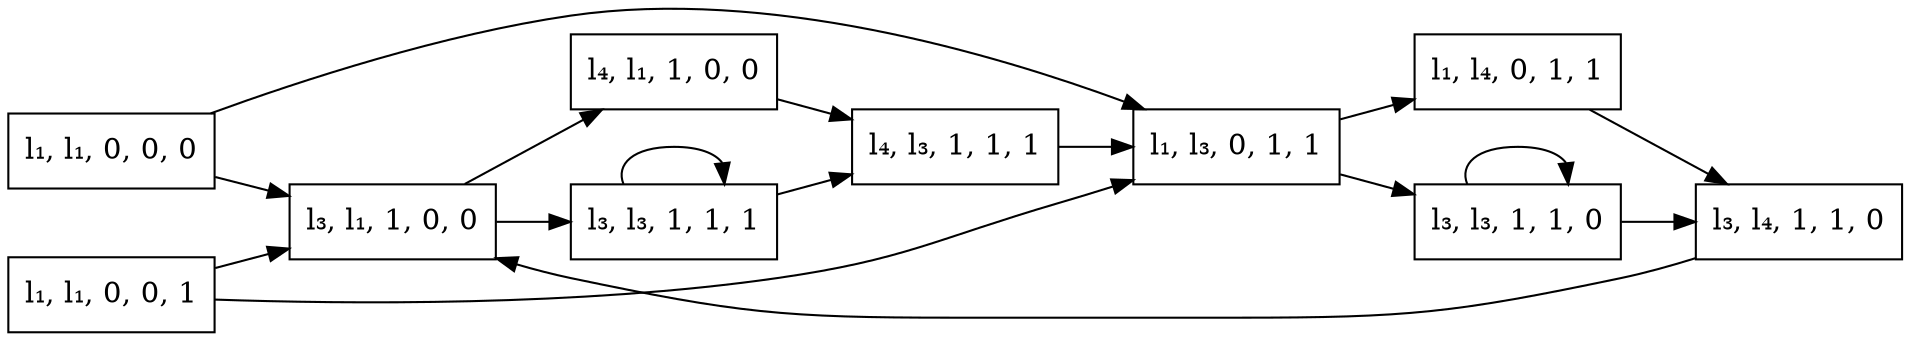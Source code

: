 digraph TS {
    rankdir="LR";
    node [shape=box]

    11001 [label="l₁, l₁, 0, 0, 1"]
    11000 [label="l₁, l₁, 0, 0, 0"]
    31100 [label="l₃, l₁, 1, 0, 0"]
    13011 [label="l₁, l₃, 0, 1, 1"]
    33111 [label="l₃, l₃, 1, 1, 1"]
    33110 [label="l₃, l₃, 1, 1, 0"]
    41100 [label="l₄, l₁, 1, 0, 0"]
    14011 [label="l₁, l₄, 0, 1, 1"]
    43111 [label="l₄, l₃, 1, 1, 1"]
    34110 [label="l₃, l₄, 1, 1, 0"]

    11001 -> 31100
    11001 -> 13011
    11000 -> 31100
    11000 -> 13011
    31100 -> 33111
    31100 -> 41100
    13011 -> 33110
    13011 -> 14011
    33111 -> 33111
    33111 -> 43111
    33110 -> 33110
    33110 -> 34110
    41100 -> 43111
    14011 -> 34110
    43111 -> 13011
    34110 -> 31100
}
